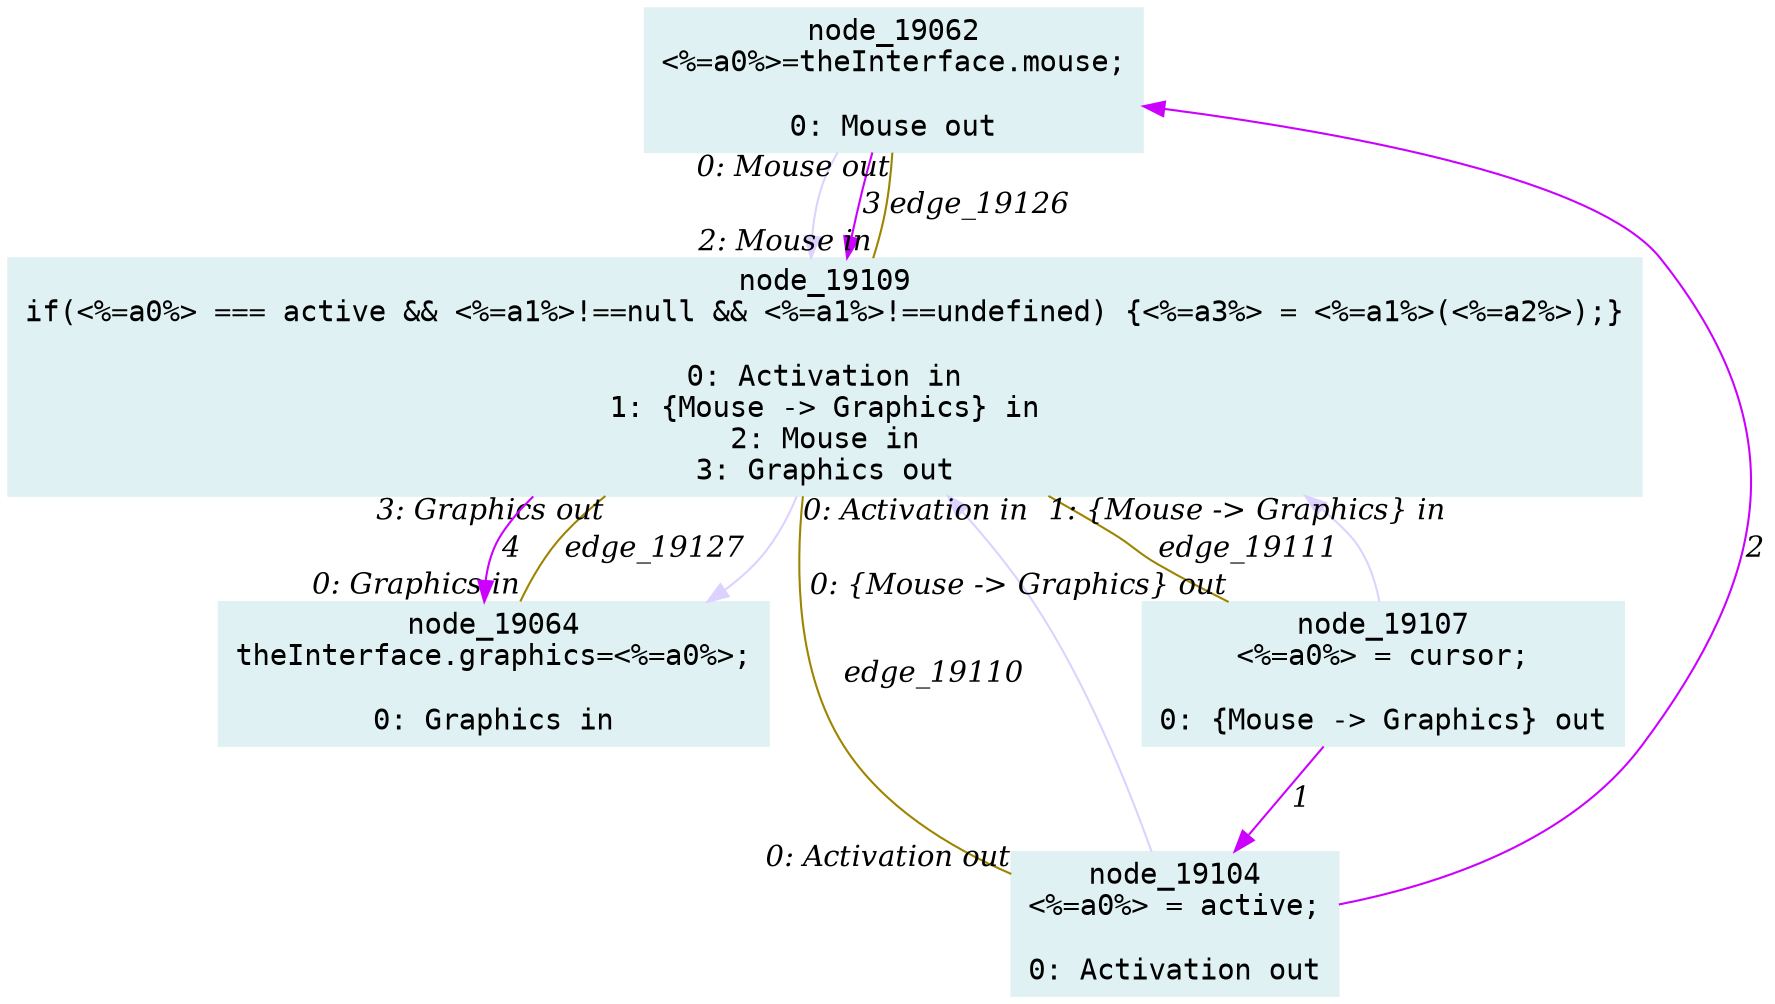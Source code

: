 digraph g{node_19062 [shape="box", style="filled", color="#dff1f2", fontname="Courier", label="node_19062
<%=a0%>=theInterface.mouse;

0: Mouse out" ]
node_19064 [shape="box", style="filled", color="#dff1f2", fontname="Courier", label="node_19064
theInterface.graphics=<%=a0%>;

0: Graphics in" ]
node_19104 [shape="box", style="filled", color="#dff1f2", fontname="Courier", label="node_19104
<%=a0%> = active;

0: Activation out" ]
node_19107 [shape="box", style="filled", color="#dff1f2", fontname="Courier", label="node_19107
<%=a0%> = cursor;

0: {Mouse -> Graphics} out" ]
node_19109 [shape="box", style="filled", color="#dff1f2", fontname="Courier", label="node_19109
if(<%=a0%> === active && <%=a1%>!==null && <%=a1%>!==undefined) {<%=a3%> = <%=a1%>(<%=a2%>);}

0: Activation in
1: {Mouse -> Graphics} in
2: Mouse in
3: Graphics out" ]
node_19109 -> node_19064 [dir=forward, arrowHead=normal, fontname="Times-Italic", arrowsize=1, color="#ddd2ff", label="",  headlabel="", taillabel="" ]
node_19062 -> node_19109 [dir=forward, arrowHead=normal, fontname="Times-Italic", arrowsize=1, color="#ddd2ff", label="",  headlabel="", taillabel="" ]
node_19104 -> node_19109 [dir=forward, arrowHead=normal, fontname="Times-Italic", arrowsize=1, color="#ddd2ff", label="",  headlabel="", taillabel="" ]
node_19107 -> node_19109 [dir=forward, arrowHead=normal, fontname="Times-Italic", arrowsize=1, color="#ddd2ff", label="",  headlabel="", taillabel="" ]
node_19107 -> node_19104 [dir=forward, arrowHead=normal, fontname="Times-Italic", arrowsize=1, color="#cc00ff", label="1",  headlabel="", taillabel="" ]
node_19104 -> node_19062 [dir=forward, arrowHead=normal, fontname="Times-Italic", arrowsize=1, color="#cc00ff", label="2",  headlabel="", taillabel="" ]
node_19062 -> node_19109 [dir=forward, arrowHead=normal, fontname="Times-Italic", arrowsize=1, color="#cc00ff", label="3",  headlabel="", taillabel="" ]
node_19109 -> node_19064 [dir=forward, arrowHead=normal, fontname="Times-Italic", arrowsize=1, color="#cc00ff", label="4",  headlabel="", taillabel="" ]
node_19109 -> node_19104 [dir=none, arrowHead=none, fontname="Times-Italic", arrowsize=1, color="#9d8400", label="edge_19110",  headlabel="0: Activation out", taillabel="0: Activation in" ]
node_19109 -> node_19107 [dir=none, arrowHead=none, fontname="Times-Italic", arrowsize=1, color="#9d8400", label="edge_19111",  headlabel="0: {Mouse -> Graphics} out", taillabel="1: {Mouse -> Graphics} in" ]
node_19109 -> node_19062 [dir=none, arrowHead=none, fontname="Times-Italic", arrowsize=1, color="#9d8400", label="edge_19126",  headlabel="0: Mouse out", taillabel="2: Mouse in" ]
node_19064 -> node_19109 [dir=none, arrowHead=none, fontname="Times-Italic", arrowsize=1, color="#9d8400", label="edge_19127",  headlabel="3: Graphics out", taillabel="0: Graphics in" ]
}